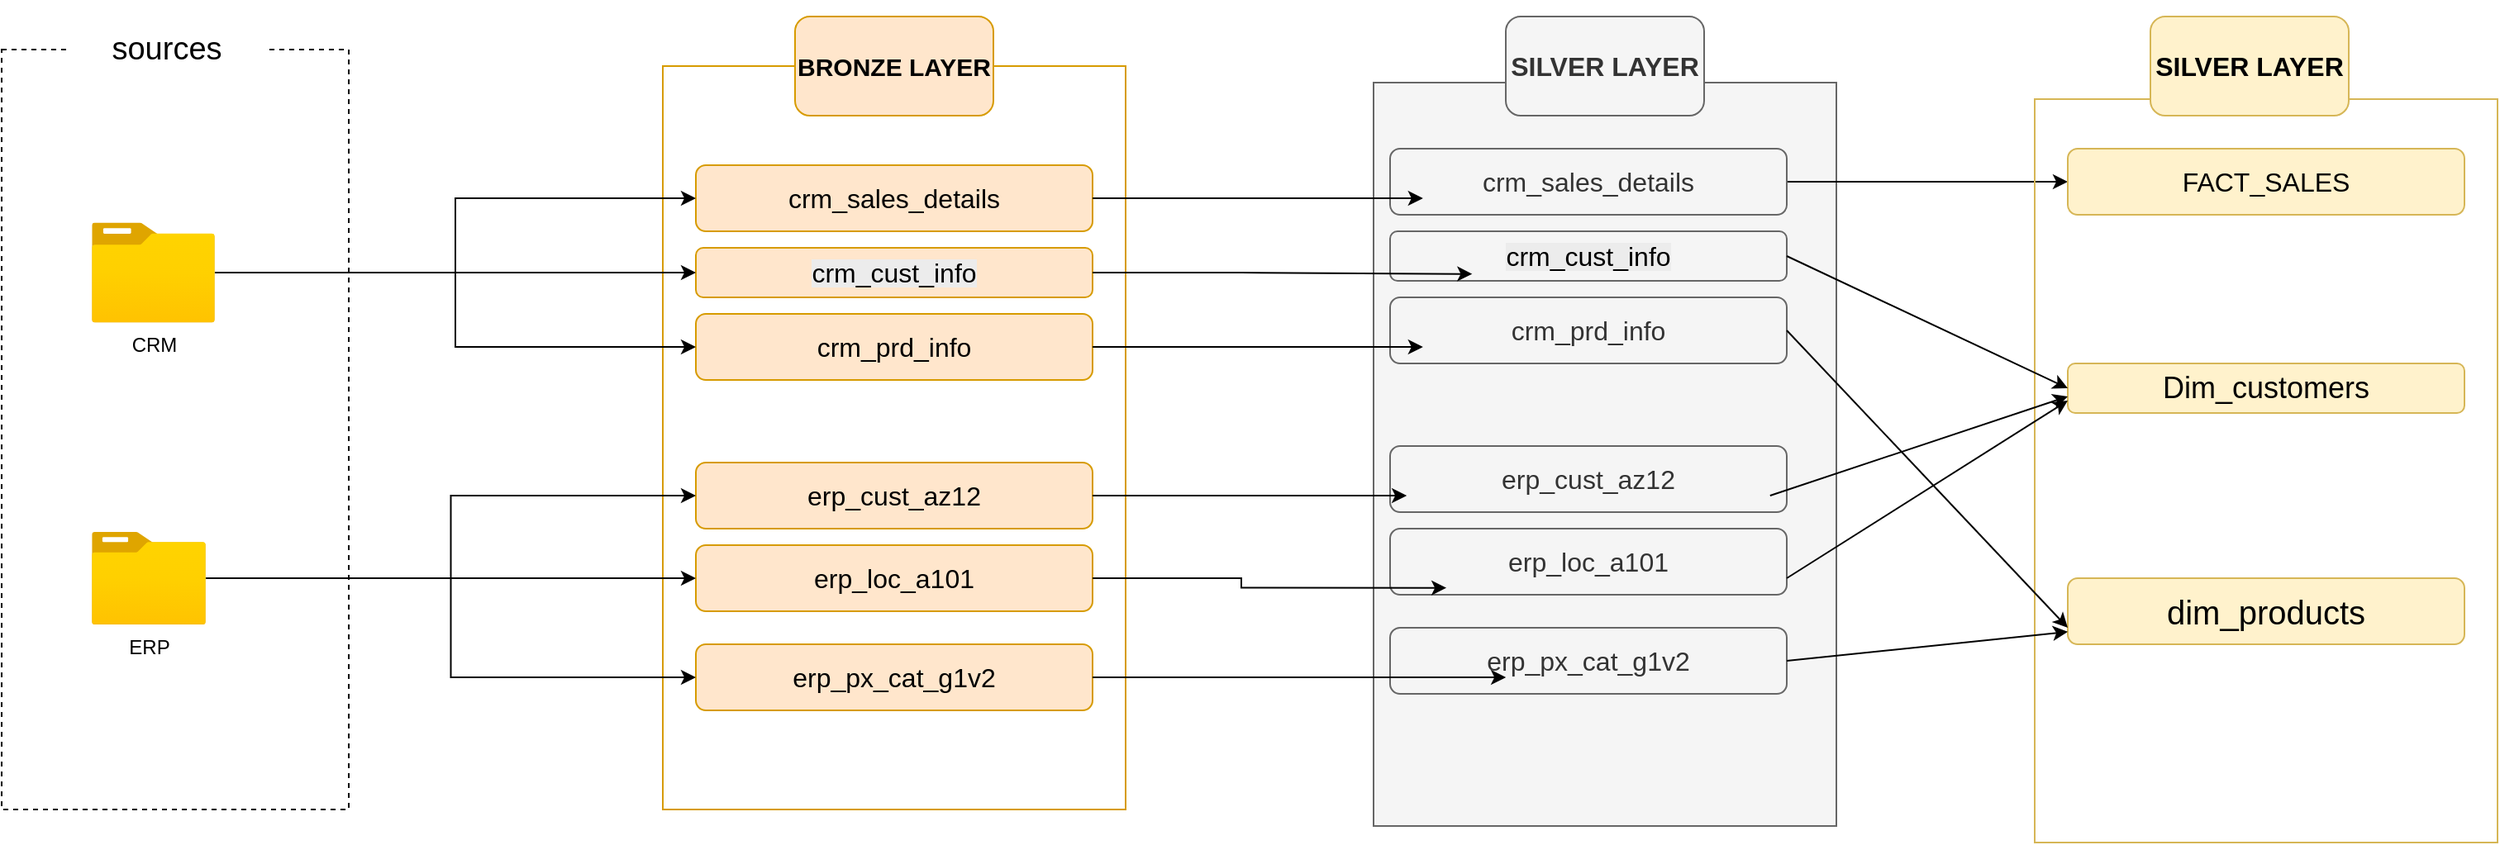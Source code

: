 <mxfile version="28.0.7">
  <diagram name="Page-1" id="5XfMpM-mIoOL-px4ejEM">
    <mxGraphModel dx="1163" dy="585" grid="1" gridSize="10" guides="1" tooltips="1" connect="1" arrows="1" fold="1" page="1" pageScale="1" pageWidth="3300" pageHeight="4681" math="0" shadow="0">
      <root>
        <mxCell id="0" />
        <mxCell id="1" parent="0" />
        <mxCell id="bJD6HeUg9UJ_K3adHARi-1" value="" style="rounded=0;whiteSpace=wrap;html=1;fillColor=none;dashed=1;labelBackgroundColor=none;" parent="1" vertex="1">
          <mxGeometry x="40" y="70" width="210" height="460" as="geometry" />
        </mxCell>
        <mxCell id="bJD6HeUg9UJ_K3adHARi-2" value="sources" style="rounded=0;whiteSpace=wrap;html=1;fontSize=19;strokeColor=none;labelBackgroundColor=none;" parent="1" vertex="1">
          <mxGeometry x="80" y="40" width="120" height="60" as="geometry" />
        </mxCell>
        <mxCell id="bJD6HeUg9UJ_K3adHARi-3" value="" style="rounded=0;whiteSpace=wrap;html=1;fillColor=none;labelBackgroundColor=none;strokeColor=#d79b00;" parent="1" vertex="1">
          <mxGeometry x="440" y="80" width="280" height="450" as="geometry" />
        </mxCell>
        <mxCell id="bJD6HeUg9UJ_K3adHARi-5" value="&lt;font style=&quot;font-size: 15px;&quot;&gt;&lt;b&gt;BRONZE LAYER&lt;/b&gt;&lt;/font&gt;" style="rounded=1;whiteSpace=wrap;html=1;labelBackgroundColor=none;fillColor=#ffe6cc;strokeColor=#d79b00;" parent="1" vertex="1">
          <mxGeometry x="520" y="50" width="120" height="60" as="geometry" />
        </mxCell>
        <mxCell id="bJD6HeUg9UJ_K3adHARi-6" value="&lt;font style=&quot;font-size: 16px;&quot;&gt;crm_sales_details&lt;/font&gt;" style="rounded=1;whiteSpace=wrap;html=1;fillColor=#ffe6cc;strokeColor=#d79b00;" parent="1" vertex="1">
          <mxGeometry x="460" y="140" width="240" height="40" as="geometry" />
        </mxCell>
        <mxCell id="bJD6HeUg9UJ_K3adHARi-7" value="&lt;br&gt;&lt;span style=&quot;color: rgb(0, 0, 0); font-family: Helvetica; font-size: 16px; font-style: normal; font-variant-ligatures: normal; font-variant-caps: normal; font-weight: 400; letter-spacing: normal; orphans: 2; text-align: center; text-indent: 0px; text-transform: none; widows: 2; word-spacing: 0px; -webkit-text-stroke-width: 0px; white-space: normal; background-color: rgb(236, 236, 236); text-decoration-thickness: initial; text-decoration-style: initial; text-decoration-color: initial; float: none; display: inline !important;&quot;&gt;crm_cust_info&lt;/span&gt;&lt;div&gt;&lt;br/&gt;&lt;/div&gt;" style="rounded=1;whiteSpace=wrap;html=1;fillColor=#ffe6cc;strokeColor=#d79b00;" parent="1" vertex="1">
          <mxGeometry x="460" y="190" width="240" height="30" as="geometry" />
        </mxCell>
        <mxCell id="bJD6HeUg9UJ_K3adHARi-8" value="&lt;font style=&quot;font-size: 16px;&quot;&gt;crm_prd_info&lt;/font&gt;" style="rounded=1;whiteSpace=wrap;html=1;fillColor=#ffe6cc;strokeColor=#d79b00;" parent="1" vertex="1">
          <mxGeometry x="460" y="230" width="240" height="40" as="geometry" />
        </mxCell>
        <mxCell id="bJD6HeUg9UJ_K3adHARi-9" value="&lt;span style=&quot;font-size: 16px;&quot;&gt;erp_loc_a101&lt;/span&gt;" style="rounded=1;whiteSpace=wrap;html=1;fillColor=#ffe6cc;strokeColor=#d79b00;" parent="1" vertex="1">
          <mxGeometry x="460" y="370" width="240" height="40" as="geometry" />
        </mxCell>
        <mxCell id="bJD6HeUg9UJ_K3adHARi-10" value="&lt;span style=&quot;font-size: 16px;&quot;&gt;erp_cust_az12&lt;/span&gt;" style="rounded=1;whiteSpace=wrap;html=1;fillColor=#ffe6cc;strokeColor=#d79b00;" parent="1" vertex="1">
          <mxGeometry x="460" y="320" width="240" height="40" as="geometry" />
        </mxCell>
        <mxCell id="bJD6HeUg9UJ_K3adHARi-11" value="&lt;span style=&quot;font-size: 16px;&quot;&gt;erp_px_cat_g1v2&lt;/span&gt;" style="rounded=1;whiteSpace=wrap;html=1;fillColor=#ffe6cc;strokeColor=#d79b00;" parent="1" vertex="1">
          <mxGeometry x="460" y="430" width="240" height="40" as="geometry" />
        </mxCell>
        <mxCell id="bJD6HeUg9UJ_K3adHARi-14" style="edgeStyle=orthogonalEdgeStyle;rounded=0;orthogonalLoop=1;jettySize=auto;html=1;" parent="1" source="bJD6HeUg9UJ_K3adHARi-12" target="bJD6HeUg9UJ_K3adHARi-7" edge="1">
          <mxGeometry relative="1" as="geometry" />
        </mxCell>
        <mxCell id="bJD6HeUg9UJ_K3adHARi-15" style="edgeStyle=orthogonalEdgeStyle;rounded=0;orthogonalLoop=1;jettySize=auto;html=1;" parent="1" source="bJD6HeUg9UJ_K3adHARi-12" target="bJD6HeUg9UJ_K3adHARi-6" edge="1">
          <mxGeometry relative="1" as="geometry" />
        </mxCell>
        <mxCell id="bJD6HeUg9UJ_K3adHARi-16" style="edgeStyle=orthogonalEdgeStyle;rounded=0;orthogonalLoop=1;jettySize=auto;html=1;" parent="1" source="bJD6HeUg9UJ_K3adHARi-12" target="bJD6HeUg9UJ_K3adHARi-8" edge="1">
          <mxGeometry relative="1" as="geometry" />
        </mxCell>
        <mxCell id="bJD6HeUg9UJ_K3adHARi-12" value="CRM" style="image;aspect=fixed;html=1;points=[];align=center;fontSize=12;image=img/lib/azure2/general/Folder_Blank.svg;" parent="1" vertex="1">
          <mxGeometry x="94.5" y="174.77" width="74.5" height="60.46" as="geometry" />
        </mxCell>
        <mxCell id="bJD6HeUg9UJ_K3adHARi-17" style="edgeStyle=orthogonalEdgeStyle;rounded=0;orthogonalLoop=1;jettySize=auto;html=1;entryX=0;entryY=0.5;entryDx=0;entryDy=0;" parent="1" source="bJD6HeUg9UJ_K3adHARi-13" target="bJD6HeUg9UJ_K3adHARi-10" edge="1">
          <mxGeometry relative="1" as="geometry" />
        </mxCell>
        <mxCell id="bJD6HeUg9UJ_K3adHARi-18" style="edgeStyle=orthogonalEdgeStyle;rounded=0;orthogonalLoop=1;jettySize=auto;html=1;entryX=0;entryY=0.5;entryDx=0;entryDy=0;" parent="1" source="bJD6HeUg9UJ_K3adHARi-13" target="bJD6HeUg9UJ_K3adHARi-11" edge="1">
          <mxGeometry relative="1" as="geometry" />
        </mxCell>
        <mxCell id="bJD6HeUg9UJ_K3adHARi-19" style="edgeStyle=orthogonalEdgeStyle;rounded=0;orthogonalLoop=1;jettySize=auto;html=1;" parent="1" source="bJD6HeUg9UJ_K3adHARi-13" target="bJD6HeUg9UJ_K3adHARi-9" edge="1">
          <mxGeometry relative="1" as="geometry" />
        </mxCell>
        <mxCell id="bJD6HeUg9UJ_K3adHARi-13" value="ERP" style="image;aspect=fixed;html=1;points=[];align=center;fontSize=12;image=img/lib/azure2/general/Folder_Blank.svg;" parent="1" vertex="1">
          <mxGeometry x="94.5" y="362" width="69" height="56.0" as="geometry" />
        </mxCell>
        <mxCell id="Yh9_LZjm6Ad9zZwCh65S-1" value="" style="rounded=0;whiteSpace=wrap;html=1;fillColor=#f5f5f5;labelBackgroundColor=none;strokeColor=#666666;fontColor=#333333;" parent="1" vertex="1">
          <mxGeometry x="870" y="90" width="280" height="450" as="geometry" />
        </mxCell>
        <mxCell id="PEKzQIsytsrMdq-ZvYzC-9" style="edgeStyle=orthogonalEdgeStyle;rounded=0;orthogonalLoop=1;jettySize=auto;html=1;" edge="1" parent="1" source="Yh9_LZjm6Ad9zZwCh65S-2" target="PEKzQIsytsrMdq-ZvYzC-2">
          <mxGeometry relative="1" as="geometry" />
        </mxCell>
        <mxCell id="Yh9_LZjm6Ad9zZwCh65S-2" value="&lt;font style=&quot;font-size: 16px;&quot;&gt;crm_sales_details&lt;/font&gt;" style="rounded=1;whiteSpace=wrap;html=1;fillColor=#f5f5f5;strokeColor=#666666;fontColor=#333333;" parent="1" vertex="1">
          <mxGeometry x="880" y="130" width="240" height="40" as="geometry" />
        </mxCell>
        <mxCell id="Yh9_LZjm6Ad9zZwCh65S-3" value="&lt;br&gt;&lt;span style=&quot;color: rgb(0, 0, 0); font-family: Helvetica; font-size: 16px; font-style: normal; font-variant-ligatures: normal; font-variant-caps: normal; font-weight: 400; letter-spacing: normal; orphans: 2; text-align: center; text-indent: 0px; text-transform: none; widows: 2; word-spacing: 0px; -webkit-text-stroke-width: 0px; white-space: normal; background-color: rgb(236, 236, 236); text-decoration-thickness: initial; text-decoration-style: initial; text-decoration-color: initial; float: none; display: inline !important;&quot;&gt;crm_cust_info&lt;/span&gt;&lt;div&gt;&lt;br/&gt;&lt;/div&gt;" style="rounded=1;whiteSpace=wrap;html=1;fillColor=#f5f5f5;strokeColor=#666666;fontColor=#333333;" parent="1" vertex="1">
          <mxGeometry x="880" y="180" width="240" height="30" as="geometry" />
        </mxCell>
        <mxCell id="Yh9_LZjm6Ad9zZwCh65S-4" value="&lt;font style=&quot;font-size: 16px;&quot;&gt;crm_prd_info&lt;/font&gt;" style="rounded=1;whiteSpace=wrap;html=1;fillColor=#f5f5f5;strokeColor=#666666;fontColor=#333333;" parent="1" vertex="1">
          <mxGeometry x="880" y="220" width="240" height="40" as="geometry" />
        </mxCell>
        <mxCell id="Yh9_LZjm6Ad9zZwCh65S-5" value="&lt;span style=&quot;font-size: 16px;&quot;&gt;erp_loc_a101&lt;/span&gt;" style="rounded=1;whiteSpace=wrap;html=1;fillColor=#f5f5f5;strokeColor=#666666;fontColor=#333333;" parent="1" vertex="1">
          <mxGeometry x="880" y="360" width="240" height="40" as="geometry" />
        </mxCell>
        <mxCell id="Yh9_LZjm6Ad9zZwCh65S-6" value="&lt;span style=&quot;font-size: 16px;&quot;&gt;erp_cust_az12&lt;/span&gt;" style="rounded=1;whiteSpace=wrap;html=1;fillColor=#f5f5f5;strokeColor=#666666;fontColor=#333333;" parent="1" vertex="1">
          <mxGeometry x="880" y="310" width="240" height="40" as="geometry" />
        </mxCell>
        <mxCell id="Yh9_LZjm6Ad9zZwCh65S-7" value="&lt;span style=&quot;font-size: 16px;&quot;&gt;erp_px_cat_g1v2&lt;/span&gt;" style="rounded=1;whiteSpace=wrap;html=1;fillColor=#f5f5f5;strokeColor=#666666;fontColor=#333333;" parent="1" vertex="1">
          <mxGeometry x="880" y="420" width="240" height="40" as="geometry" />
        </mxCell>
        <mxCell id="Yh9_LZjm6Ad9zZwCh65S-9" value="&lt;b&gt;&lt;font style=&quot;font-size: 16px;&quot;&gt;SILVER LAYER&lt;/font&gt;&lt;/b&gt;" style="rounded=1;whiteSpace=wrap;html=1;labelBackgroundColor=none;fillColor=#f5f5f5;strokeColor=#666666;fontColor=#333333;" parent="1" vertex="1">
          <mxGeometry x="950" y="50" width="120" height="60" as="geometry" />
        </mxCell>
        <mxCell id="Yh9_LZjm6Ad9zZwCh65S-10" style="edgeStyle=orthogonalEdgeStyle;rounded=0;orthogonalLoop=1;jettySize=auto;html=1;entryX=0.083;entryY=0.75;entryDx=0;entryDy=0;entryPerimeter=0;" parent="1" source="bJD6HeUg9UJ_K3adHARi-6" target="Yh9_LZjm6Ad9zZwCh65S-2" edge="1">
          <mxGeometry relative="1" as="geometry" />
        </mxCell>
        <mxCell id="Yh9_LZjm6Ad9zZwCh65S-13" style="edgeStyle=orthogonalEdgeStyle;rounded=0;orthogonalLoop=1;jettySize=auto;html=1;entryX=0.042;entryY=0.75;entryDx=0;entryDy=0;entryPerimeter=0;" parent="1" source="bJD6HeUg9UJ_K3adHARi-10" target="Yh9_LZjm6Ad9zZwCh65S-6" edge="1">
          <mxGeometry relative="1" as="geometry" />
        </mxCell>
        <mxCell id="Yh9_LZjm6Ad9zZwCh65S-17" style="edgeStyle=orthogonalEdgeStyle;rounded=0;orthogonalLoop=1;jettySize=auto;html=1;entryX=0.083;entryY=0.75;entryDx=0;entryDy=0;entryPerimeter=0;" parent="1" source="bJD6HeUg9UJ_K3adHARi-8" target="Yh9_LZjm6Ad9zZwCh65S-4" edge="1">
          <mxGeometry relative="1" as="geometry" />
        </mxCell>
        <mxCell id="Yh9_LZjm6Ad9zZwCh65S-18" style="edgeStyle=orthogonalEdgeStyle;rounded=0;orthogonalLoop=1;jettySize=auto;html=1;entryX=0.207;entryY=0.862;entryDx=0;entryDy=0;entryPerimeter=0;" parent="1" source="bJD6HeUg9UJ_K3adHARi-7" target="Yh9_LZjm6Ad9zZwCh65S-3" edge="1">
          <mxGeometry relative="1" as="geometry" />
        </mxCell>
        <mxCell id="Yh9_LZjm6Ad9zZwCh65S-19" style="edgeStyle=orthogonalEdgeStyle;rounded=0;orthogonalLoop=1;jettySize=auto;html=1;entryX=0.142;entryY=0.896;entryDx=0;entryDy=0;entryPerimeter=0;" parent="1" source="bJD6HeUg9UJ_K3adHARi-9" target="Yh9_LZjm6Ad9zZwCh65S-5" edge="1">
          <mxGeometry relative="1" as="geometry" />
        </mxCell>
        <mxCell id="Yh9_LZjm6Ad9zZwCh65S-20" style="edgeStyle=orthogonalEdgeStyle;rounded=0;orthogonalLoop=1;jettySize=auto;html=1;entryX=0.292;entryY=0.75;entryDx=0;entryDy=0;entryPerimeter=0;" parent="1" source="bJD6HeUg9UJ_K3adHARi-11" target="Yh9_LZjm6Ad9zZwCh65S-7" edge="1">
          <mxGeometry relative="1" as="geometry" />
        </mxCell>
        <mxCell id="PEKzQIsytsrMdq-ZvYzC-1" value="" style="rounded=0;whiteSpace=wrap;html=1;fillColor=none;labelBackgroundColor=none;strokeColor=#d6b656;" vertex="1" parent="1">
          <mxGeometry x="1270" y="100" width="280" height="450" as="geometry" />
        </mxCell>
        <mxCell id="PEKzQIsytsrMdq-ZvYzC-2" value="&lt;span style=&quot;font-size: 16px;&quot;&gt;FACT_SALES&lt;/span&gt;" style="rounded=1;whiteSpace=wrap;html=1;fillColor=#fff2cc;strokeColor=#d6b656;" vertex="1" parent="1">
          <mxGeometry x="1290" y="130" width="240" height="40" as="geometry" />
        </mxCell>
        <mxCell id="PEKzQIsytsrMdq-ZvYzC-3" value="&lt;div&gt;&lt;font style=&quot;font-size: 18px;&quot;&gt;Dim_customers&lt;/font&gt;&lt;/div&gt;" style="rounded=1;whiteSpace=wrap;html=1;fillColor=#fff2cc;strokeColor=#d6b656;" vertex="1" parent="1">
          <mxGeometry x="1290" y="260" width="240" height="30" as="geometry" />
        </mxCell>
        <mxCell id="PEKzQIsytsrMdq-ZvYzC-4" value="&lt;font style=&quot;font-size: 20px;&quot;&gt;dim_products&lt;/font&gt;" style="rounded=1;whiteSpace=wrap;html=1;fillColor=#fff2cc;strokeColor=#d6b656;" vertex="1" parent="1">
          <mxGeometry x="1290" y="390" width="240" height="40" as="geometry" />
        </mxCell>
        <mxCell id="PEKzQIsytsrMdq-ZvYzC-8" value="&lt;b&gt;&lt;font style=&quot;font-size: 16px;&quot;&gt;SILVER LAYER&lt;/font&gt;&lt;/b&gt;" style="rounded=1;whiteSpace=wrap;html=1;labelBackgroundColor=none;fillColor=#fff2cc;strokeColor=#d6b656;" vertex="1" parent="1">
          <mxGeometry x="1340" y="50" width="120" height="60" as="geometry" />
        </mxCell>
        <mxCell id="PEKzQIsytsrMdq-ZvYzC-12" value="" style="endArrow=classic;html=1;rounded=0;exitX=1;exitY=0.5;exitDx=0;exitDy=0;entryX=0;entryY=0.5;entryDx=0;entryDy=0;" edge="1" parent="1" source="Yh9_LZjm6Ad9zZwCh65S-3" target="PEKzQIsytsrMdq-ZvYzC-3">
          <mxGeometry width="50" height="50" relative="1" as="geometry">
            <mxPoint x="1170" y="320" as="sourcePoint" />
            <mxPoint x="1220" y="270" as="targetPoint" />
          </mxGeometry>
        </mxCell>
        <mxCell id="PEKzQIsytsrMdq-ZvYzC-13" value="" style="endArrow=classic;html=1;rounded=0;exitX=0.958;exitY=0.75;exitDx=0;exitDy=0;exitPerimeter=0;" edge="1" parent="1" source="Yh9_LZjm6Ad9zZwCh65S-6">
          <mxGeometry width="50" height="50" relative="1" as="geometry">
            <mxPoint x="1170" y="320" as="sourcePoint" />
            <mxPoint x="1290" y="280" as="targetPoint" />
          </mxGeometry>
        </mxCell>
        <mxCell id="PEKzQIsytsrMdq-ZvYzC-15" value="" style="endArrow=classic;html=1;rounded=0;entryX=0;entryY=0.75;entryDx=0;entryDy=0;exitX=1;exitY=0.75;exitDx=0;exitDy=0;" edge="1" parent="1" source="Yh9_LZjm6Ad9zZwCh65S-5" target="PEKzQIsytsrMdq-ZvYzC-3">
          <mxGeometry width="50" height="50" relative="1" as="geometry">
            <mxPoint x="1210" y="350" as="sourcePoint" />
            <mxPoint x="1210" y="387" as="targetPoint" />
          </mxGeometry>
        </mxCell>
        <mxCell id="PEKzQIsytsrMdq-ZvYzC-16" value="" style="endArrow=classic;html=1;rounded=0;exitX=1;exitY=0.5;exitDx=0;exitDy=0;" edge="1" parent="1" source="Yh9_LZjm6Ad9zZwCh65S-7" target="PEKzQIsytsrMdq-ZvYzC-4">
          <mxGeometry width="50" height="50" relative="1" as="geometry">
            <mxPoint x="1360" y="430" as="sourcePoint" />
            <mxPoint x="1190" y="477" as="targetPoint" />
          </mxGeometry>
        </mxCell>
        <mxCell id="PEKzQIsytsrMdq-ZvYzC-17" value="" style="endArrow=classic;html=1;rounded=0;exitX=1;exitY=0.5;exitDx=0;exitDy=0;entryX=0;entryY=0.75;entryDx=0;entryDy=0;" edge="1" parent="1" source="Yh9_LZjm6Ad9zZwCh65S-4" target="PEKzQIsytsrMdq-ZvYzC-4">
          <mxGeometry width="50" height="50" relative="1" as="geometry">
            <mxPoint x="1380" y="360" as="sourcePoint" />
            <mxPoint x="1210" y="407" as="targetPoint" />
          </mxGeometry>
        </mxCell>
      </root>
    </mxGraphModel>
  </diagram>
</mxfile>
